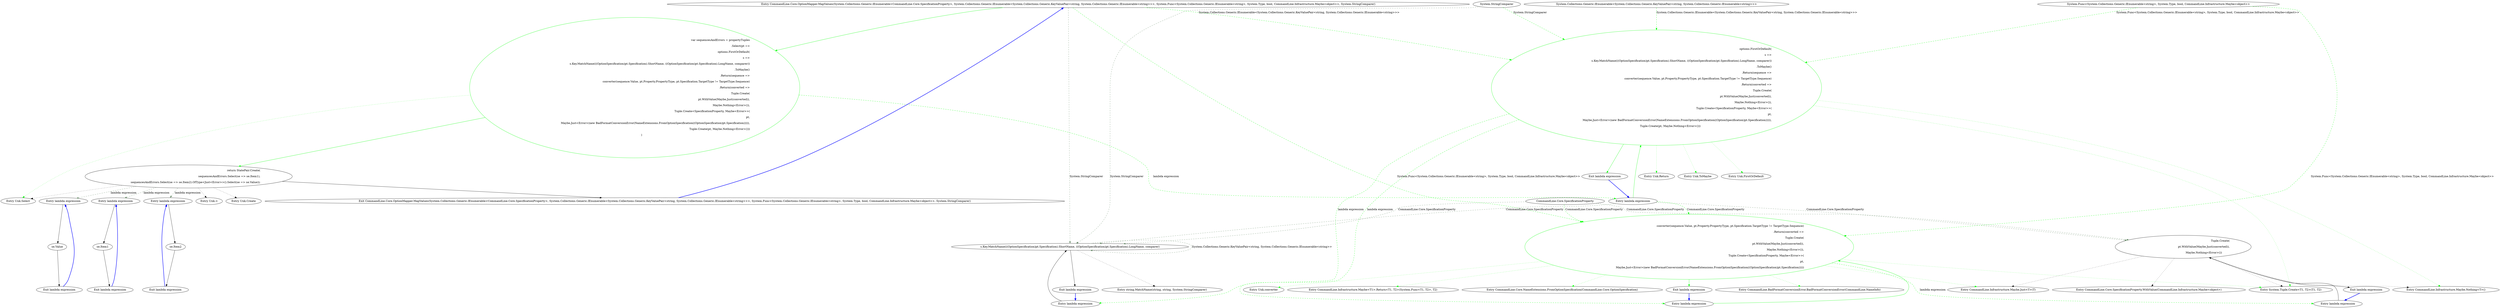 digraph  {
m0_12 [label="Entry CommandLine.Infrastructure.Maybe.Nothing<T>()", span="63-63", cluster="CommandLine.Infrastructure.Maybe.Nothing<T>()", file="OptionMapper.cs"];
m0_6 [label="Entry Unk.Create", span="", cluster="Unk.Create", file="OptionMapper.cs"];
m0_30 [label="Entry CommandLine.Core.SpecificationProperty.WithValue(CommandLine.Infrastructure.Maybe<object>)", span="18-18", cluster="CommandLine.Core.SpecificationProperty.WithValue(CommandLine.Infrastructure.Maybe<object>)", file="OptionMapper.cs"];
m0_25 [label="Entry CommandLine.Infrastructure.Maybe.Just<T>(T)", span="68-68", cluster="CommandLine.Infrastructure.Maybe.Just<T>(T)", file="OptionMapper.cs"];
m0_4 [label="Entry Unk.Select", span="", cluster="Unk.Select", file="OptionMapper.cs"];
m0_0 [label="Entry CommandLine.Core.OptionMapper.MapValues(System.Collections.Generic.IEnumerable<CommandLine.Core.SpecificationProperty>, System.Collections.Generic.IEnumerable<System.Collections.Generic.KeyValuePair<string, System.Collections.Generic.IEnumerable<string>>>, System.Func<System.Collections.Generic.IEnumerable<string>, System.Type, bool, CommandLine.Infrastructure.Maybe<object>>, System.StringComparer)", span="13-13", cluster="CommandLine.Core.OptionMapper.MapValues(System.Collections.Generic.IEnumerable<CommandLine.Core.SpecificationProperty>, System.Collections.Generic.IEnumerable<System.Collections.Generic.KeyValuePair<string, System.Collections.Generic.IEnumerable<string>>>, System.Func<System.Collections.Generic.IEnumerable<string>, System.Type, bool, CommandLine.Infrastructure.Maybe<object>>, System.StringComparer)", file="OptionMapper.cs"];
m0_1 [label="var sequencesAndErrors = propertyTuples\r\n                .Select(pt =>\r\n                    options.FirstOrDefault(\r\n                            s =>\r\n                            s.Key.MatchName(((OptionSpecification)pt.Specification).ShortName, ((OptionSpecification)pt.Specification).LongName, comparer))\r\n                               .ToMaybe()\r\n                               .Return(sequence =>\r\n                                    converter(sequence.Value, pt.Property.PropertyType, pt.Specification.TargetType != TargetType.Sequence)\r\n                                    .Return(converted =>\r\n                                            Tuple.Create(\r\n                                                pt.WithValue(Maybe.Just(converted)),\r\n                                                Maybe.Nothing<Error>()),\r\n                                            Tuple.Create<SpecificationProperty, Maybe<Error>>(\r\n                                                pt,\r\n                                                Maybe.Just<Error>(new BadFormatConversionError(NameExtensions.FromOptionSpecification((OptionSpecification)pt.Specification))))),\r\n                                Tuple.Create(pt, Maybe.Nothing<Error>()))\r\n                )", span="19-35", cluster="CommandLine.Core.OptionMapper.MapValues(System.Collections.Generic.IEnumerable<CommandLine.Core.SpecificationProperty>, System.Collections.Generic.IEnumerable<System.Collections.Generic.KeyValuePair<string, System.Collections.Generic.IEnumerable<string>>>, System.Func<System.Collections.Generic.IEnumerable<string>, System.Type, bool, CommandLine.Infrastructure.Maybe<object>>, System.StringComparer)", color=green, community=0, file="OptionMapper.cs"];
m0_2 [label="return StatePair.Create(\r\n                sequencesAndErrors.Select(se => se.Item1),\r\n                sequencesAndErrors.Select(se => se.Item2).OfType<Just<Error>>().Select(se => se.Value));", span="36-38", cluster="CommandLine.Core.OptionMapper.MapValues(System.Collections.Generic.IEnumerable<CommandLine.Core.SpecificationProperty>, System.Collections.Generic.IEnumerable<System.Collections.Generic.KeyValuePair<string, System.Collections.Generic.IEnumerable<string>>>, System.Func<System.Collections.Generic.IEnumerable<string>, System.Type, bool, CommandLine.Infrastructure.Maybe<object>>, System.StringComparer)", file="OptionMapper.cs"];
m0_3 [label="Exit CommandLine.Core.OptionMapper.MapValues(System.Collections.Generic.IEnumerable<CommandLine.Core.SpecificationProperty>, System.Collections.Generic.IEnumerable<System.Collections.Generic.KeyValuePair<string, System.Collections.Generic.IEnumerable<string>>>, System.Func<System.Collections.Generic.IEnumerable<string>, System.Type, bool, CommandLine.Infrastructure.Maybe<object>>, System.StringComparer)", span="13-13", cluster="CommandLine.Core.OptionMapper.MapValues(System.Collections.Generic.IEnumerable<CommandLine.Core.SpecificationProperty>, System.Collections.Generic.IEnumerable<System.Collections.Generic.KeyValuePair<string, System.Collections.Generic.IEnumerable<string>>>, System.Func<System.Collections.Generic.IEnumerable<string>, System.Type, bool, CommandLine.Infrastructure.Maybe<object>>, System.StringComparer)", file="OptionMapper.cs"];
m0_18 [label="Entry string.MatchName(string, string, System.StringComparer)", span="8-8", cluster="string.MatchName(string, string, System.StringComparer)", file="OptionMapper.cs"];
m0_23 [label="Entry CommandLine.BadFormatConversionError.BadFormatConversionError(CommandLine.NameInfo)", span="313-313", cluster="CommandLine.BadFormatConversionError.BadFormatConversionError(CommandLine.NameInfo)", file="OptionMapper.cs"];
m0_11 [label="Entry Unk.ToMaybe", span="", cluster="Unk.ToMaybe", file="OptionMapper.cs"];
m0_10 [label="Entry Unk.FirstOrDefault", span="", cluster="Unk.FirstOrDefault", file="OptionMapper.cs"];
m0_13 [label="Entry System.Tuple.Create<T1, T2>(T1, T2)", span="0-0", cluster="System.Tuple.Create<T1, T2>(T1, T2)", file="OptionMapper.cs"];
m0_37 [label="Entry lambda expression", span="38-38", cluster="lambda expression", file="OptionMapper.cs"];
m0_7 [label="Entry lambda expression", span="20-34", cluster="lambda expression", file="OptionMapper.cs"];
m0_8 [label="options.FirstOrDefault(\r\n                            s =>\r\n                            s.Key.MatchName(((OptionSpecification)pt.Specification).ShortName, ((OptionSpecification)pt.Specification).LongName, comparer))\r\n                               .ToMaybe()\r\n                               .Return(sequence =>\r\n                                    converter(sequence.Value, pt.Property.PropertyType, pt.Specification.TargetType != TargetType.Sequence)\r\n                                    .Return(converted =>\r\n                                            Tuple.Create(\r\n                                                pt.WithValue(Maybe.Just(converted)),\r\n                                                Maybe.Nothing<Error>()),\r\n                                            Tuple.Create<SpecificationProperty, Maybe<Error>>(\r\n                                                pt,\r\n                                                Maybe.Just<Error>(new BadFormatConversionError(NameExtensions.FromOptionSpecification((OptionSpecification)pt.Specification))))),\r\n                                Tuple.Create(pt, Maybe.Nothing<Error>()))", span="21-34", cluster="lambda expression", color=green, community=0, file="OptionMapper.cs"];
m0_9 [label="Exit lambda expression", span="20-34", cluster="lambda expression", file="OptionMapper.cs"];
m0_15 [label="Entry lambda expression", span="22-23", cluster="lambda expression", file="OptionMapper.cs"];
m0_19 [label="Entry lambda expression", span="25-33", cluster="lambda expression", file="OptionMapper.cs"];
m0_20 [label="converter(sequence.Value, pt.Property.PropertyType, pt.Specification.TargetType != TargetType.Sequence)\r\n                                    .Return(converted =>\r\n                                            Tuple.Create(\r\n                                                pt.WithValue(Maybe.Just(converted)),\r\n                                                Maybe.Nothing<Error>()),\r\n                                            Tuple.Create<SpecificationProperty, Maybe<Error>>(\r\n                                                pt,\r\n                                                Maybe.Just<Error>(new BadFormatConversionError(NameExtensions.FromOptionSpecification((OptionSpecification)pt.Specification)))))", span="26-33", cluster="lambda expression", color=green, community=0, file="OptionMapper.cs"];
m0_21 [label="Exit lambda expression", span="25-33", cluster="lambda expression", file="OptionMapper.cs"];
m0_27 [label="Entry lambda expression", span="27-30", cluster="lambda expression", file="OptionMapper.cs"];
m0_16 [label="s.Key.MatchName(((OptionSpecification)pt.Specification).ShortName, ((OptionSpecification)pt.Specification).LongName, comparer)", span="23-23", cluster="lambda expression", file="OptionMapper.cs"];
m0_31 [label="Entry lambda expression", span="37-37", cluster="lambda expression", file="OptionMapper.cs"];
m0_34 [label="Entry lambda expression", span="38-38", cluster="lambda expression", file="OptionMapper.cs"];
m0_28 [label="Tuple.Create(\r\n                                                pt.WithValue(Maybe.Just(converted)),\r\n                                                Maybe.Nothing<Error>())", span="28-30", cluster="lambda expression", file="OptionMapper.cs"];
m0_17 [label="Exit lambda expression", span="22-23", cluster="lambda expression", file="OptionMapper.cs"];
m0_29 [label="Exit lambda expression", span="27-30", cluster="lambda expression", file="OptionMapper.cs"];
m0_33 [label="Exit lambda expression", span="37-37", cluster="lambda expression", file="OptionMapper.cs"];
m0_32 [label="se.Item1", span="37-37", cluster="lambda expression", file="OptionMapper.cs"];
m0_36 [label="Exit lambda expression", span="38-38", cluster="lambda expression", file="OptionMapper.cs"];
m0_35 [label="se.Item2", span="38-38", cluster="lambda expression", file="OptionMapper.cs"];
m0_38 [label="se.Value", span="38-38", cluster="lambda expression", file="OptionMapper.cs"];
m0_39 [label="Exit lambda expression", span="38-38", cluster="lambda expression", file="OptionMapper.cs"];
m0_14 [label="Entry Unk.Return", span="", cluster="Unk.Return", file="OptionMapper.cs"];
m0_22 [label="Entry Unk.converter", span="", cluster="Unk.converter", file="OptionMapper.cs"];
m0_5 [label="Entry Unk.>", span="", cluster="Unk.>", file="OptionMapper.cs"];
m0_26 [label="Entry CommandLine.Infrastructure.Maybe<T1>.Return<T1, T2>(System.Func<T1, T2>, T2)", span="100-100", cluster="CommandLine.Infrastructure.Maybe<T1>.Return<T1, T2>(System.Func<T1, T2>, T2)", file="OptionMapper.cs"];
m0_24 [label="Entry CommandLine.Core.NameExtensions.FromOptionSpecification(CommandLine.Core.OptionSpecification)", span="15-15", cluster="CommandLine.Core.NameExtensions.FromOptionSpecification(CommandLine.Core.OptionSpecification)", file="OptionMapper.cs"];
m0_40 [label="System.Collections.Generic.IEnumerable<System.Collections.Generic.KeyValuePair<string, System.Collections.Generic.IEnumerable<string>>>", span="", file="OptionMapper.cs"];
m0_41 [label="System.Func<System.Collections.Generic.IEnumerable<string>, System.Type, bool, CommandLine.Infrastructure.Maybe<object>>", span="", file="OptionMapper.cs"];
m0_42 [label="System.StringComparer", span="", file="OptionMapper.cs"];
m0_43 [label="CommandLine.Core.SpecificationProperty", span="", file="OptionMapper.cs"];
m0_0 -> m0_1  [key=0, style=solid, color=green];
m0_0 -> m0_8  [key=1, style=dashed, color=green, label="System.Collections.Generic.IEnumerable<System.Collections.Generic.KeyValuePair<string, System.Collections.Generic.IEnumerable<string>>>"];
m0_0 -> m0_20  [key=1, style=dashed, color=green, label="System.Func<System.Collections.Generic.IEnumerable<string>, System.Type, bool, CommandLine.Infrastructure.Maybe<object>>"];
m0_0 -> m0_16  [key=1, style=dashed, color=darkseagreen4, label="System.StringComparer"];
m0_1 -> m0_2  [key=0, style=solid, color=green];
m0_1 -> m0_4  [key=2, style=dotted, color=green];
m0_1 -> m0_7  [key=1, style=dashed, color=green, label="lambda expression"];
m0_2 -> m0_3  [key=0, style=solid];
m0_2 -> m0_4  [key=2, style=dotted];
m0_2 -> m0_5  [key=2, style=dotted];
m0_2 -> m0_6  [key=2, style=dotted];
m0_2 -> m0_31  [key=1, style=dashed, color=darkseagreen4, label="lambda expression"];
m0_2 -> m0_34  [key=1, style=dashed, color=darkseagreen4, label="lambda expression"];
m0_2 -> m0_37  [key=1, style=dashed, color=darkseagreen4, label="lambda expression"];
m0_3 -> m0_0  [key=0, style=bold, color=blue];
m0_37 -> m0_38  [key=0, style=solid];
m0_7 -> m0_8  [key=0, style=solid, color=green];
m0_7 -> m0_20  [key=1, style=dashed, color=green, label="CommandLine.Core.SpecificationProperty"];
m0_7 -> m0_16  [key=1, style=dashed, color=darkseagreen4, label="CommandLine.Core.SpecificationProperty"];
m0_7 -> m0_28  [key=1, style=dashed, color=darkseagreen4, label="CommandLine.Core.SpecificationProperty"];
m0_8 -> m0_9  [key=0, style=solid, color=green];
m0_8 -> m0_10  [key=2, style=dotted, color=green];
m0_8 -> m0_11  [key=2, style=dotted, color=green];
m0_8 -> m0_12  [key=2, style=dotted, color=green];
m0_8 -> m0_13  [key=2, style=dotted, color=green];
m0_8 -> m0_14  [key=2, style=dotted, color=green];
m0_8 -> m0_15  [key=1, style=dashed, color=green, label="lambda expression"];
m0_8 -> m0_19  [key=1, style=dashed, color=green, label="lambda expression"];
m0_9 -> m0_7  [key=0, style=bold, color=blue];
m0_15 -> m0_16  [key=0, style=solid];
m0_19 -> m0_20  [key=0, style=solid, color=green];
m0_20 -> m0_21  [key=0, style=solid, color=green];
m0_20 -> m0_22  [key=2, style=dotted, color=green];
m0_20 -> m0_23  [key=2, style=dotted, color=green];
m0_20 -> m0_24  [key=2, style=dotted, color=green];
m0_20 -> m0_25  [key=2, style=dotted, color=green];
m0_20 -> m0_13  [key=2, style=dotted, color=green];
m0_20 -> m0_26  [key=2, style=dotted, color=green];
m0_20 -> m0_27  [key=1, style=dashed, color=green, label="lambda expression"];
m0_21 -> m0_19  [key=0, style=bold, color=blue];
m0_27 -> m0_28  [key=0, style=solid];
m0_16 -> m0_16  [key=1, style=dashed, color=darkseagreen4, label="System.Collections.Generic.KeyValuePair<string, System.Collections.Generic.IEnumerable<string>>"];
m0_16 -> m0_17  [key=0, style=solid];
m0_16 -> m0_18  [key=2, style=dotted];
m0_31 -> m0_32  [key=0, style=solid];
m0_34 -> m0_35  [key=0, style=solid];
m0_28 -> m0_12  [key=2, style=dotted];
m0_28 -> m0_13  [key=2, style=dotted];
m0_28 -> m0_25  [key=2, style=dotted];
m0_28 -> m0_29  [key=0, style=solid];
m0_28 -> m0_30  [key=2, style=dotted];
m0_17 -> m0_15  [key=0, style=bold, color=blue];
m0_29 -> m0_27  [key=0, style=bold, color=blue];
m0_33 -> m0_31  [key=0, style=bold, color=blue];
m0_32 -> m0_33  [key=0, style=solid];
m0_36 -> m0_34  [key=0, style=bold, color=blue];
m0_35 -> m0_36  [key=0, style=solid];
m0_38 -> m0_39  [key=0, style=solid];
m0_39 -> m0_37  [key=0, style=bold, color=blue];
m0_40 -> m0_8  [key=1, style=dashed, color=green, label="System.Collections.Generic.IEnumerable<System.Collections.Generic.KeyValuePair<string, System.Collections.Generic.IEnumerable<string>>>"];
m0_41 -> m0_8  [key=1, style=dashed, color=green, label="System.Func<System.Collections.Generic.IEnumerable<string>, System.Type, bool, CommandLine.Infrastructure.Maybe<object>>"];
m0_41 -> m0_20  [key=1, style=dashed, color=green, label="System.Func<System.Collections.Generic.IEnumerable<string>, System.Type, bool, CommandLine.Infrastructure.Maybe<object>>"];
m0_42 -> m0_8  [key=1, style=dashed, color=green, label="System.StringComparer"];
m0_42 -> m0_16  [key=1, style=dashed, color=darkseagreen4, label="System.StringComparer"];
m0_43 -> m0_20  [key=1, style=dashed, color=green, label="CommandLine.Core.SpecificationProperty"];
m0_43 -> m0_16  [key=1, style=dashed, color=darkseagreen4, label="CommandLine.Core.SpecificationProperty"];
m0_43 -> m0_28  [key=1, style=dashed, color=darkseagreen4, label="CommandLine.Core.SpecificationProperty"];
}
